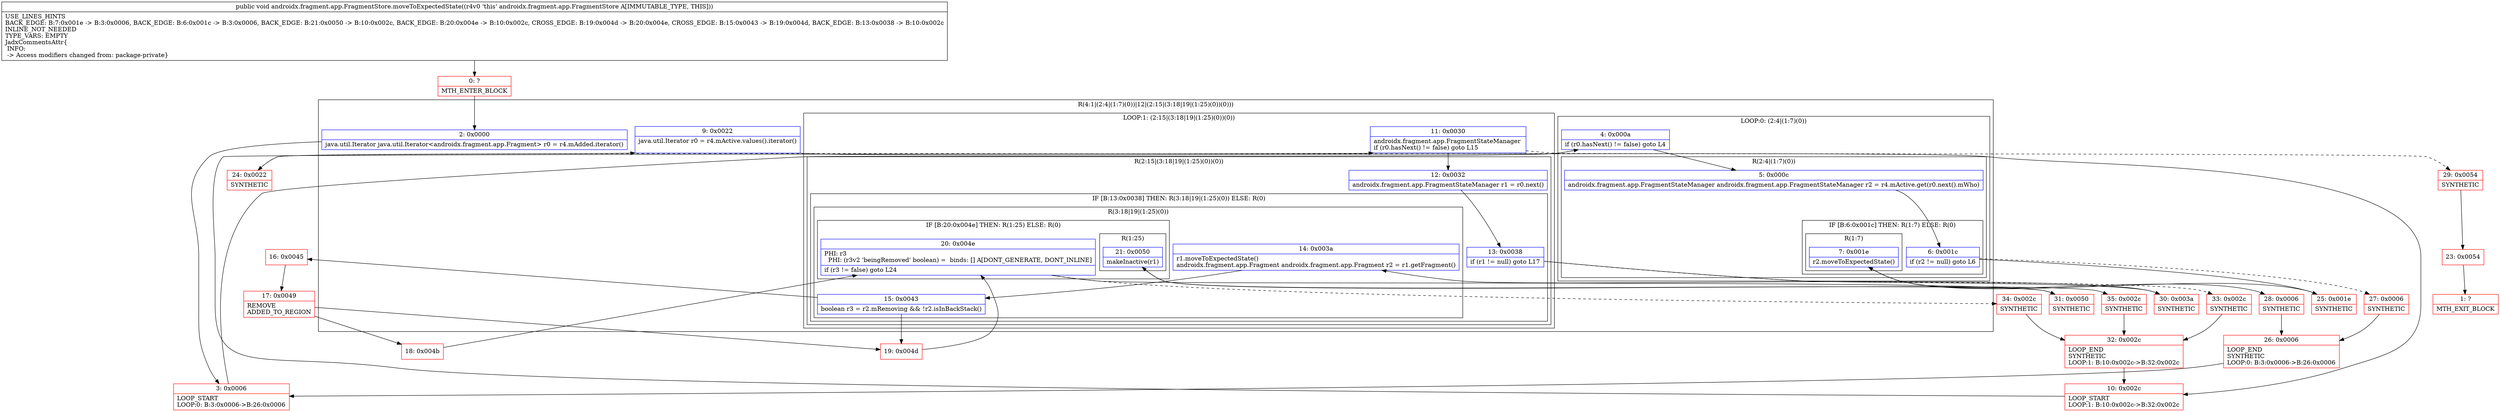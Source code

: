 digraph "CFG forandroidx.fragment.app.FragmentStore.moveToExpectedState()V" {
subgraph cluster_Region_1306128408 {
label = "R(4:1|(2:4|(1:7)(0))|12|(2:15|(3:18|19|(1:25)(0))(0)))";
node [shape=record,color=blue];
Node_2 [shape=record,label="{2\:\ 0x0000|java.util.Iterator java.util.Iterator\<androidx.fragment.app.Fragment\> r0 = r4.mAdded.iterator()\l}"];
subgraph cluster_LoopRegion_1796941702 {
label = "LOOP:0: (2:4|(1:7)(0))";
node [shape=record,color=blue];
Node_4 [shape=record,label="{4\:\ 0x000a|if (r0.hasNext() != false) goto L4\l}"];
subgraph cluster_Region_1670312864 {
label = "R(2:4|(1:7)(0))";
node [shape=record,color=blue];
Node_5 [shape=record,label="{5\:\ 0x000c|androidx.fragment.app.FragmentStateManager androidx.fragment.app.FragmentStateManager r2 = r4.mActive.get(r0.next().mWho)\l}"];
subgraph cluster_IfRegion_1696588591 {
label = "IF [B:6:0x001c] THEN: R(1:7) ELSE: R(0)";
node [shape=record,color=blue];
Node_6 [shape=record,label="{6\:\ 0x001c|if (r2 != null) goto L6\l}"];
subgraph cluster_Region_1897406431 {
label = "R(1:7)";
node [shape=record,color=blue];
Node_7 [shape=record,label="{7\:\ 0x001e|r2.moveToExpectedState()\l}"];
}
subgraph cluster_Region_411167778 {
label = "R(0)";
node [shape=record,color=blue];
}
}
}
}
Node_9 [shape=record,label="{9\:\ 0x0022|java.util.Iterator r0 = r4.mActive.values().iterator()\l\l}"];
subgraph cluster_LoopRegion_1172027163 {
label = "LOOP:1: (2:15|(3:18|19|(1:25)(0))(0))";
node [shape=record,color=blue];
Node_11 [shape=record,label="{11\:\ 0x0030|androidx.fragment.app.FragmentStateManager \lif (r0.hasNext() != false) goto L15\l}"];
subgraph cluster_Region_60843235 {
label = "R(2:15|(3:18|19|(1:25)(0))(0))";
node [shape=record,color=blue];
Node_12 [shape=record,label="{12\:\ 0x0032|androidx.fragment.app.FragmentStateManager r1 = r0.next()\l}"];
subgraph cluster_IfRegion_870619868 {
label = "IF [B:13:0x0038] THEN: R(3:18|19|(1:25)(0)) ELSE: R(0)";
node [shape=record,color=blue];
Node_13 [shape=record,label="{13\:\ 0x0038|if (r1 != null) goto L17\l}"];
subgraph cluster_Region_1439804109 {
label = "R(3:18|19|(1:25)(0))";
node [shape=record,color=blue];
Node_14 [shape=record,label="{14\:\ 0x003a|r1.moveToExpectedState()\landroidx.fragment.app.Fragment androidx.fragment.app.Fragment r2 = r1.getFragment()\l}"];
Node_15 [shape=record,label="{15\:\ 0x0043|boolean r3 = r2.mRemoving && !r2.isInBackStack()\l}"];
subgraph cluster_IfRegion_1460324703 {
label = "IF [B:20:0x004e] THEN: R(1:25) ELSE: R(0)";
node [shape=record,color=blue];
Node_20 [shape=record,label="{20\:\ 0x004e|PHI: r3 \l  PHI: (r3v2 'beingRemoved' boolean) =  binds: [] A[DONT_GENERATE, DONT_INLINE]\l|if (r3 != false) goto L24\l}"];
subgraph cluster_Region_605257854 {
label = "R(1:25)";
node [shape=record,color=blue];
Node_21 [shape=record,label="{21\:\ 0x0050|makeInactive(r1)\l}"];
}
subgraph cluster_Region_1013483656 {
label = "R(0)";
node [shape=record,color=blue];
}
}
}
subgraph cluster_Region_1022325914 {
label = "R(0)";
node [shape=record,color=blue];
}
}
}
}
}
Node_0 [shape=record,color=red,label="{0\:\ ?|MTH_ENTER_BLOCK\l}"];
Node_3 [shape=record,color=red,label="{3\:\ 0x0006|LOOP_START\lLOOP:0: B:3:0x0006\-\>B:26:0x0006\l}"];
Node_25 [shape=record,color=red,label="{25\:\ 0x001e|SYNTHETIC\l}"];
Node_28 [shape=record,color=red,label="{28\:\ 0x0006|SYNTHETIC\l}"];
Node_26 [shape=record,color=red,label="{26\:\ 0x0006|LOOP_END\lSYNTHETIC\lLOOP:0: B:3:0x0006\-\>B:26:0x0006\l}"];
Node_27 [shape=record,color=red,label="{27\:\ 0x0006|SYNTHETIC\l}"];
Node_24 [shape=record,color=red,label="{24\:\ 0x0022|SYNTHETIC\l}"];
Node_10 [shape=record,color=red,label="{10\:\ 0x002c|LOOP_START\lLOOP:1: B:10:0x002c\-\>B:32:0x002c\l}"];
Node_30 [shape=record,color=red,label="{30\:\ 0x003a|SYNTHETIC\l}"];
Node_16 [shape=record,color=red,label="{16\:\ 0x0045}"];
Node_17 [shape=record,color=red,label="{17\:\ 0x0049|REMOVE\lADDED_TO_REGION\l}"];
Node_18 [shape=record,color=red,label="{18\:\ 0x004b}"];
Node_31 [shape=record,color=red,label="{31\:\ 0x0050|SYNTHETIC\l}"];
Node_35 [shape=record,color=red,label="{35\:\ 0x002c|SYNTHETIC\l}"];
Node_32 [shape=record,color=red,label="{32\:\ 0x002c|LOOP_END\lSYNTHETIC\lLOOP:1: B:10:0x002c\-\>B:32:0x002c\l}"];
Node_34 [shape=record,color=red,label="{34\:\ 0x002c|SYNTHETIC\l}"];
Node_19 [shape=record,color=red,label="{19\:\ 0x004d}"];
Node_33 [shape=record,color=red,label="{33\:\ 0x002c|SYNTHETIC\l}"];
Node_29 [shape=record,color=red,label="{29\:\ 0x0054|SYNTHETIC\l}"];
Node_23 [shape=record,color=red,label="{23\:\ 0x0054}"];
Node_1 [shape=record,color=red,label="{1\:\ ?|MTH_EXIT_BLOCK\l}"];
MethodNode[shape=record,label="{public void androidx.fragment.app.FragmentStore.moveToExpectedState((r4v0 'this' androidx.fragment.app.FragmentStore A[IMMUTABLE_TYPE, THIS]))  | USE_LINES_HINTS\lBACK_EDGE: B:7:0x001e \-\> B:3:0x0006, BACK_EDGE: B:6:0x001c \-\> B:3:0x0006, BACK_EDGE: B:21:0x0050 \-\> B:10:0x002c, BACK_EDGE: B:20:0x004e \-\> B:10:0x002c, CROSS_EDGE: B:19:0x004d \-\> B:20:0x004e, CROSS_EDGE: B:15:0x0043 \-\> B:19:0x004d, BACK_EDGE: B:13:0x0038 \-\> B:10:0x002c\lINLINE_NOT_NEEDED\lTYPE_VARS: EMPTY\lJadxCommentsAttr\{\l INFO: \l \-\> Access modifiers changed from: package\-private\}\l}"];
MethodNode -> Node_0;Node_2 -> Node_3;
Node_4 -> Node_5;
Node_4 -> Node_24[style=dashed];
Node_5 -> Node_6;
Node_6 -> Node_25;
Node_6 -> Node_27[style=dashed];
Node_7 -> Node_28;
Node_9 -> Node_10;
Node_11 -> Node_12;
Node_11 -> Node_29[style=dashed];
Node_12 -> Node_13;
Node_13 -> Node_30;
Node_13 -> Node_33[style=dashed];
Node_14 -> Node_15;
Node_15 -> Node_16;
Node_15 -> Node_19;
Node_20 -> Node_31;
Node_20 -> Node_34[style=dashed];
Node_21 -> Node_35;
Node_0 -> Node_2;
Node_3 -> Node_4;
Node_25 -> Node_7;
Node_28 -> Node_26;
Node_26 -> Node_3;
Node_27 -> Node_26;
Node_24 -> Node_9;
Node_10 -> Node_11;
Node_30 -> Node_14;
Node_16 -> Node_17;
Node_17 -> Node_18;
Node_17 -> Node_19;
Node_18 -> Node_20;
Node_31 -> Node_21;
Node_35 -> Node_32;
Node_32 -> Node_10;
Node_34 -> Node_32;
Node_19 -> Node_20;
Node_33 -> Node_32;
Node_29 -> Node_23;
Node_23 -> Node_1;
}

